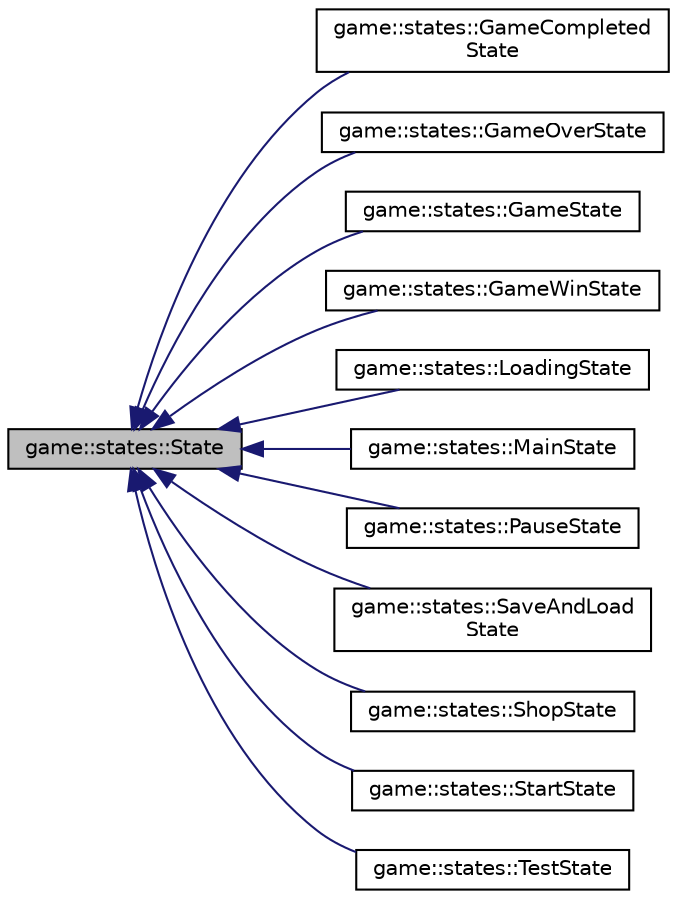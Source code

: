 digraph "game::states::State"
{
 // LATEX_PDF_SIZE
  edge [fontname="Helvetica",fontsize="10",labelfontname="Helvetica",labelfontsize="10"];
  node [fontname="Helvetica",fontsize="10",shape=record];
  rankdir="LR";
  Node1 [label="game::states::State",height=0.2,width=0.4,color="black", fillcolor="grey75", style="filled", fontcolor="black",tooltip="base class of all game states"];
  Node1 -> Node2 [dir="back",color="midnightblue",fontsize="10",style="solid",fontname="Helvetica"];
  Node2 [label="game::states::GameCompleted\lState",height=0.2,width=0.4,color="black", fillcolor="white", style="filled",URL="$classgame_1_1states_1_1GameCompletedState.html",tooltip="game completed state"];
  Node1 -> Node3 [dir="back",color="midnightblue",fontsize="10",style="solid",fontname="Helvetica"];
  Node3 [label="game::states::GameOverState",height=0.2,width=0.4,color="black", fillcolor="white", style="filled",URL="$classgame_1_1states_1_1GameOverState.html",tooltip="game over state"];
  Node1 -> Node4 [dir="back",color="midnightblue",fontsize="10",style="solid",fontname="Helvetica"];
  Node4 [label="game::states::GameState",height=0.2,width=0.4,color="black", fillcolor="white", style="filled",URL="$classgame_1_1states_1_1GameState.html",tooltip="game state"];
  Node1 -> Node5 [dir="back",color="midnightblue",fontsize="10",style="solid",fontname="Helvetica"];
  Node5 [label="game::states::GameWinState",height=0.2,width=0.4,color="black", fillcolor="white", style="filled",URL="$classgame_1_1states_1_1GameWinState.html",tooltip="game win state"];
  Node1 -> Node6 [dir="back",color="midnightblue",fontsize="10",style="solid",fontname="Helvetica"];
  Node6 [label="game::states::LoadingState",height=0.2,width=0.4,color="black", fillcolor="white", style="filled",URL="$classgame_1_1states_1_1LoadingState.html",tooltip="loading state"];
  Node1 -> Node7 [dir="back",color="midnightblue",fontsize="10",style="solid",fontname="Helvetica"];
  Node7 [label="game::states::MainState",height=0.2,width=0.4,color="black", fillcolor="white", style="filled",URL="$classgame_1_1states_1_1MainState.html",tooltip="loading state"];
  Node1 -> Node8 [dir="back",color="midnightblue",fontsize="10",style="solid",fontname="Helvetica"];
  Node8 [label="game::states::PauseState",height=0.2,width=0.4,color="black", fillcolor="white", style="filled",URL="$classgame_1_1states_1_1PauseState.html",tooltip="pause state"];
  Node1 -> Node9 [dir="back",color="midnightblue",fontsize="10",style="solid",fontname="Helvetica"];
  Node9 [label="game::states::SaveAndLoad\lState",height=0.2,width=0.4,color="black", fillcolor="white", style="filled",URL="$classgame_1_1states_1_1SaveAndLoadState.html",tooltip="save and load state"];
  Node1 -> Node10 [dir="back",color="midnightblue",fontsize="10",style="solid",fontname="Helvetica"];
  Node10 [label="game::states::ShopState",height=0.2,width=0.4,color="black", fillcolor="white", style="filled",URL="$classgame_1_1states_1_1ShopState.html",tooltip="shop state"];
  Node1 -> Node11 [dir="back",color="midnightblue",fontsize="10",style="solid",fontname="Helvetica"];
  Node11 [label="game::states::StartState",height=0.2,width=0.4,color="black", fillcolor="white", style="filled",URL="$classgame_1_1states_1_1StartState.html",tooltip="game state"];
  Node1 -> Node12 [dir="back",color="midnightblue",fontsize="10",style="solid",fontname="Helvetica"];
  Node12 [label="game::states::TestState",height=0.2,width=0.4,color="black", fillcolor="white", style="filled",URL="$classgame_1_1states_1_1TestState.html",tooltip="shop state"];
}
